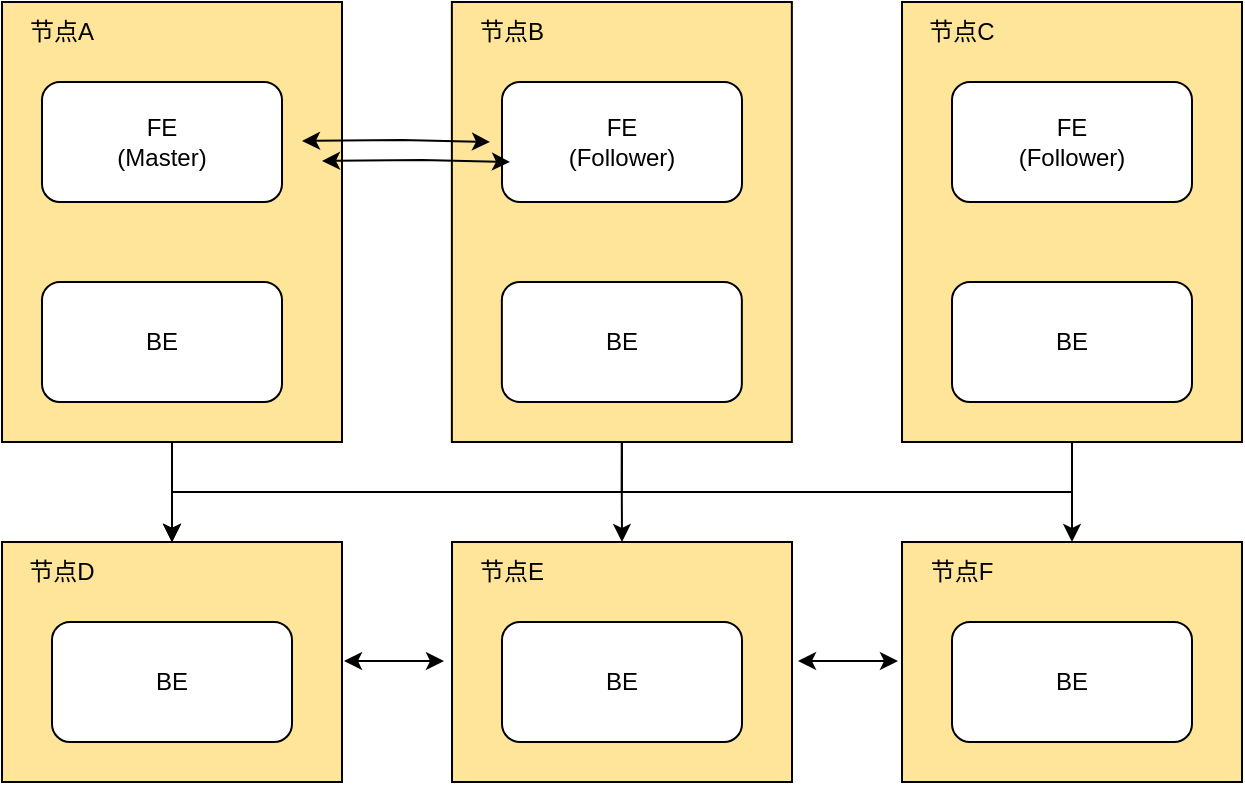 <mxfile version="24.2.0" type="github">
  <diagram name="第 1 页" id="c7ig2iOH3oz3cOy5NmBh">
    <mxGraphModel dx="1386" dy="751" grid="1" gridSize="10" guides="1" tooltips="1" connect="1" arrows="1" fold="1" page="1" pageScale="1" pageWidth="827" pageHeight="1169" math="0" shadow="0">
      <root>
        <mxCell id="0" />
        <mxCell id="1" parent="0" />
        <mxCell id="OpGh4lrltSDLGC7K8_In-30" style="edgeStyle=orthogonalEdgeStyle;rounded=0;orthogonalLoop=1;jettySize=auto;html=1;exitX=0.5;exitY=1;exitDx=0;exitDy=0;entryX=0.5;entryY=0;entryDx=0;entryDy=0;" edge="1" parent="1" source="OpGh4lrltSDLGC7K8_In-1" target="OpGh4lrltSDLGC7K8_In-12">
          <mxGeometry relative="1" as="geometry" />
        </mxCell>
        <mxCell id="OpGh4lrltSDLGC7K8_In-1" value="" style="rounded=0;whiteSpace=wrap;html=1;fillColor=#FFE599;" vertex="1" parent="1">
          <mxGeometry x="320" y="140" width="170" height="220" as="geometry" />
        </mxCell>
        <mxCell id="OpGh4lrltSDLGC7K8_In-31" style="edgeStyle=orthogonalEdgeStyle;rounded=0;orthogonalLoop=1;jettySize=auto;html=1;exitX=0.5;exitY=1;exitDx=0;exitDy=0;entryX=0.5;entryY=0;entryDx=0;entryDy=0;" edge="1" parent="1" source="OpGh4lrltSDLGC7K8_In-10" target="OpGh4lrltSDLGC7K8_In-12">
          <mxGeometry relative="1" as="geometry" />
        </mxCell>
        <mxCell id="OpGh4lrltSDLGC7K8_In-33" style="edgeStyle=orthogonalEdgeStyle;rounded=0;orthogonalLoop=1;jettySize=auto;html=1;exitX=0.5;exitY=1;exitDx=0;exitDy=0;entryX=0.5;entryY=0;entryDx=0;entryDy=0;" edge="1" parent="1" source="OpGh4lrltSDLGC7K8_In-10" target="OpGh4lrltSDLGC7K8_In-13">
          <mxGeometry relative="1" as="geometry" />
        </mxCell>
        <mxCell id="OpGh4lrltSDLGC7K8_In-10" value="" style="rounded=0;whiteSpace=wrap;html=1;fillColor=#FFE599;" vertex="1" parent="1">
          <mxGeometry x="544.93" y="140" width="170" height="220" as="geometry" />
        </mxCell>
        <mxCell id="OpGh4lrltSDLGC7K8_In-32" style="edgeStyle=orthogonalEdgeStyle;rounded=0;orthogonalLoop=1;jettySize=auto;html=1;exitX=0.5;exitY=1;exitDx=0;exitDy=0;entryX=0.5;entryY=0;entryDx=0;entryDy=0;" edge="1" parent="1" source="OpGh4lrltSDLGC7K8_In-11" target="OpGh4lrltSDLGC7K8_In-12">
          <mxGeometry relative="1" as="geometry" />
        </mxCell>
        <mxCell id="OpGh4lrltSDLGC7K8_In-34" style="edgeStyle=orthogonalEdgeStyle;rounded=0;orthogonalLoop=1;jettySize=auto;html=1;exitX=0.5;exitY=1;exitDx=0;exitDy=0;entryX=0.5;entryY=0;entryDx=0;entryDy=0;" edge="1" parent="1" source="OpGh4lrltSDLGC7K8_In-11" target="OpGh4lrltSDLGC7K8_In-14">
          <mxGeometry relative="1" as="geometry" />
        </mxCell>
        <mxCell id="OpGh4lrltSDLGC7K8_In-11" value="" style="rounded=0;whiteSpace=wrap;html=1;fillColor=#FFE599;" vertex="1" parent="1">
          <mxGeometry x="770" y="140" width="170" height="220" as="geometry" />
        </mxCell>
        <mxCell id="OpGh4lrltSDLGC7K8_In-12" value="" style="rounded=0;whiteSpace=wrap;html=1;fillColor=#FFE599;" vertex="1" parent="1">
          <mxGeometry x="320" y="410" width="170" height="120" as="geometry" />
        </mxCell>
        <mxCell id="OpGh4lrltSDLGC7K8_In-13" value="" style="rounded=0;whiteSpace=wrap;html=1;fillColor=#FFE599;" vertex="1" parent="1">
          <mxGeometry x="545" y="410" width="170" height="120" as="geometry" />
        </mxCell>
        <mxCell id="OpGh4lrltSDLGC7K8_In-14" value="" style="rounded=0;whiteSpace=wrap;html=1;fillColor=#FFE599;" vertex="1" parent="1">
          <mxGeometry x="770" y="410" width="170" height="120" as="geometry" />
        </mxCell>
        <mxCell id="OpGh4lrltSDLGC7K8_In-15" value="节点A" style="text;html=1;align=center;verticalAlign=middle;whiteSpace=wrap;rounded=0;" vertex="1" parent="1">
          <mxGeometry x="320" y="140" width="60" height="30" as="geometry" />
        </mxCell>
        <mxCell id="OpGh4lrltSDLGC7K8_In-16" value="节点B" style="text;html=1;align=center;verticalAlign=middle;whiteSpace=wrap;rounded=0;" vertex="1" parent="1">
          <mxGeometry x="544.93" y="140" width="60" height="30" as="geometry" />
        </mxCell>
        <mxCell id="OpGh4lrltSDLGC7K8_In-17" value="节点C" style="text;html=1;align=center;verticalAlign=middle;whiteSpace=wrap;rounded=0;" vertex="1" parent="1">
          <mxGeometry x="770" y="140" width="60" height="30" as="geometry" />
        </mxCell>
        <mxCell id="OpGh4lrltSDLGC7K8_In-18" value="节点D" style="text;html=1;align=center;verticalAlign=middle;whiteSpace=wrap;rounded=0;" vertex="1" parent="1">
          <mxGeometry x="320" y="410" width="60" height="30" as="geometry" />
        </mxCell>
        <mxCell id="OpGh4lrltSDLGC7K8_In-19" value="节点E" style="text;html=1;align=center;verticalAlign=middle;whiteSpace=wrap;rounded=0;" vertex="1" parent="1">
          <mxGeometry x="545" y="410" width="60" height="30" as="geometry" />
        </mxCell>
        <mxCell id="OpGh4lrltSDLGC7K8_In-20" value="节点F" style="text;html=1;align=center;verticalAlign=middle;whiteSpace=wrap;rounded=0;" vertex="1" parent="1">
          <mxGeometry x="770" y="410" width="60" height="30" as="geometry" />
        </mxCell>
        <mxCell id="OpGh4lrltSDLGC7K8_In-21" value="FE&lt;div&gt;(Master)&lt;/div&gt;" style="rounded=1;whiteSpace=wrap;html=1;" vertex="1" parent="1">
          <mxGeometry x="340" y="180" width="120" height="60" as="geometry" />
        </mxCell>
        <mxCell id="OpGh4lrltSDLGC7K8_In-22" value="FE&lt;div&gt;(Follower)&lt;/div&gt;" style="rounded=1;whiteSpace=wrap;html=1;" vertex="1" parent="1">
          <mxGeometry x="570" y="180" width="120" height="60" as="geometry" />
        </mxCell>
        <mxCell id="OpGh4lrltSDLGC7K8_In-23" value="FE&lt;div&gt;(Follower)&lt;/div&gt;" style="rounded=1;whiteSpace=wrap;html=1;" vertex="1" parent="1">
          <mxGeometry x="795" y="180" width="120" height="60" as="geometry" />
        </mxCell>
        <mxCell id="OpGh4lrltSDLGC7K8_In-24" value="BE" style="rounded=1;whiteSpace=wrap;html=1;" vertex="1" parent="1">
          <mxGeometry x="345" y="450" width="120" height="60" as="geometry" />
        </mxCell>
        <mxCell id="OpGh4lrltSDLGC7K8_In-25" value="BE" style="rounded=1;whiteSpace=wrap;html=1;" vertex="1" parent="1">
          <mxGeometry x="570" y="450" width="120" height="60" as="geometry" />
        </mxCell>
        <mxCell id="OpGh4lrltSDLGC7K8_In-26" value="BE" style="rounded=1;whiteSpace=wrap;html=1;" vertex="1" parent="1">
          <mxGeometry x="795" y="450" width="120" height="60" as="geometry" />
        </mxCell>
        <mxCell id="OpGh4lrltSDLGC7K8_In-35" value="" style="endArrow=classic;startArrow=classic;html=1;rounded=0;" edge="1" parent="1">
          <mxGeometry width="50" height="50" relative="1" as="geometry">
            <mxPoint x="491" y="469.5" as="sourcePoint" />
            <mxPoint x="541" y="469.5" as="targetPoint" />
          </mxGeometry>
        </mxCell>
        <mxCell id="OpGh4lrltSDLGC7K8_In-36" value="" style="endArrow=classic;startArrow=classic;html=1;rounded=0;" edge="1" parent="1">
          <mxGeometry width="50" height="50" relative="1" as="geometry">
            <mxPoint x="718" y="469.5" as="sourcePoint" />
            <mxPoint x="768" y="469.5" as="targetPoint" />
          </mxGeometry>
        </mxCell>
        <mxCell id="OpGh4lrltSDLGC7K8_In-38" value="BE" style="rounded=1;whiteSpace=wrap;html=1;" vertex="1" parent="1">
          <mxGeometry x="340" y="280" width="120" height="60" as="geometry" />
        </mxCell>
        <mxCell id="OpGh4lrltSDLGC7K8_In-39" value="BE" style="rounded=1;whiteSpace=wrap;html=1;" vertex="1" parent="1">
          <mxGeometry x="569.93" y="280" width="120" height="60" as="geometry" />
        </mxCell>
        <mxCell id="OpGh4lrltSDLGC7K8_In-40" value="BE" style="rounded=1;whiteSpace=wrap;html=1;" vertex="1" parent="1">
          <mxGeometry x="795" y="280" width="120" height="60" as="geometry" />
        </mxCell>
        <mxCell id="OpGh4lrltSDLGC7K8_In-41" value="" style="endArrow=classic;startArrow=classic;html=1;rounded=0;entryX=0;entryY=0.5;entryDx=0;entryDy=0;" edge="1" parent="1">
          <mxGeometry width="50" height="50" relative="1" as="geometry">
            <mxPoint x="470" y="209.5" as="sourcePoint" />
            <mxPoint x="564" y="210" as="targetPoint" />
            <Array as="points">
              <mxPoint x="520" y="209" />
            </Array>
          </mxGeometry>
        </mxCell>
        <mxCell id="OpGh4lrltSDLGC7K8_In-42" value="" style="endArrow=classic;startArrow=classic;html=1;rounded=0;entryX=0;entryY=0.5;entryDx=0;entryDy=0;" edge="1" parent="1">
          <mxGeometry width="50" height="50" relative="1" as="geometry">
            <mxPoint x="480" y="219.5" as="sourcePoint" />
            <mxPoint x="574" y="220" as="targetPoint" />
            <Array as="points">
              <mxPoint x="530" y="219" />
            </Array>
          </mxGeometry>
        </mxCell>
      </root>
    </mxGraphModel>
  </diagram>
</mxfile>
